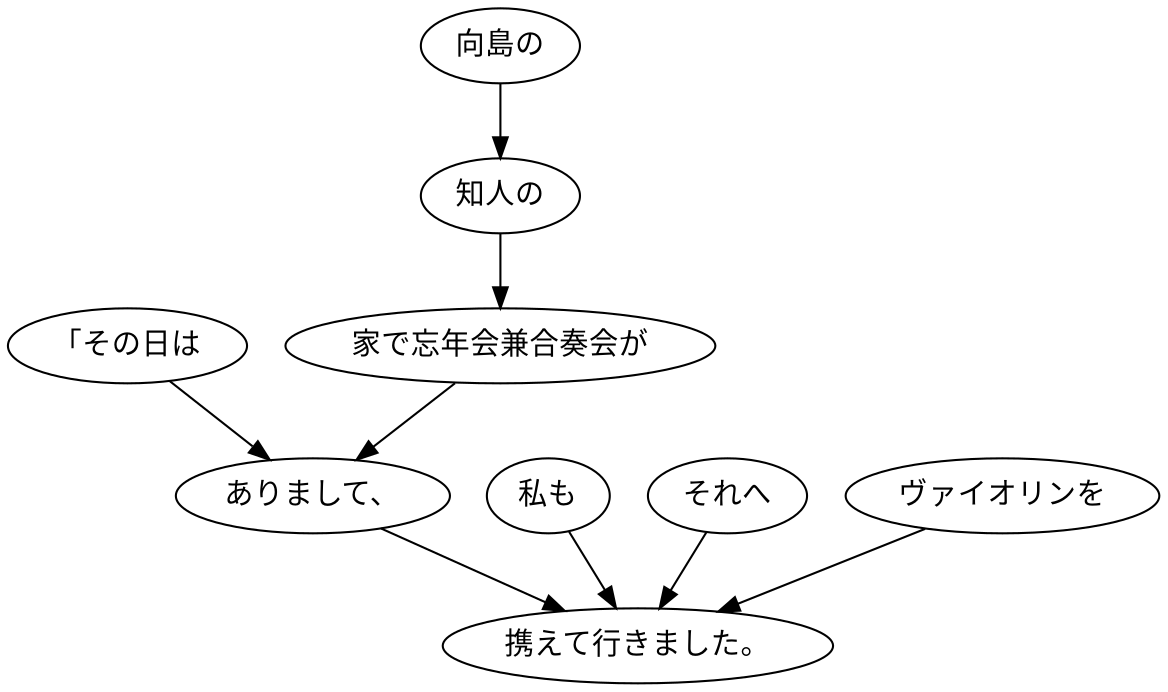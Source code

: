 digraph graph1107 {
	node0 [label="「その日は"];
	node1 [label="向島の"];
	node2 [label="知人の"];
	node3 [label="家で忘年会兼合奏会が"];
	node4 [label="ありまして、"];
	node5 [label="私も"];
	node6 [label="それへ"];
	node7 [label="ヴァイオリンを"];
	node8 [label="携えて行きました。"];
	node0 -> node4;
	node1 -> node2;
	node2 -> node3;
	node3 -> node4;
	node4 -> node8;
	node5 -> node8;
	node6 -> node8;
	node7 -> node8;
}
